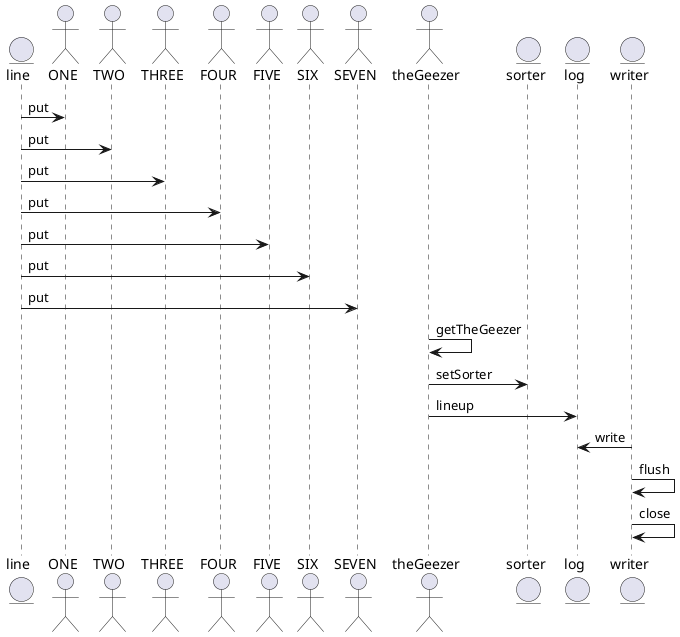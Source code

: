@startuml

entity line
actor ONE
actor TWO
actor THREE
actor FOUR
actor FIVE
actor SIX
actor SEVEN
actor theGeezer
entity sorter
entity log
entity writer

line -> ONE : put
line -> TWO : put
line -> THREE : put
line -> FOUR : put
line -> FIVE : put
line -> SIX : put
line -> SEVEN : put

theGeezer -> theGeezer : getTheGeezer
theGeezer -> sorter : setSorter
theGeezer -> log : lineup
writer -> log : write
writer -> writer : flush
writer -> writer : close

@enduml